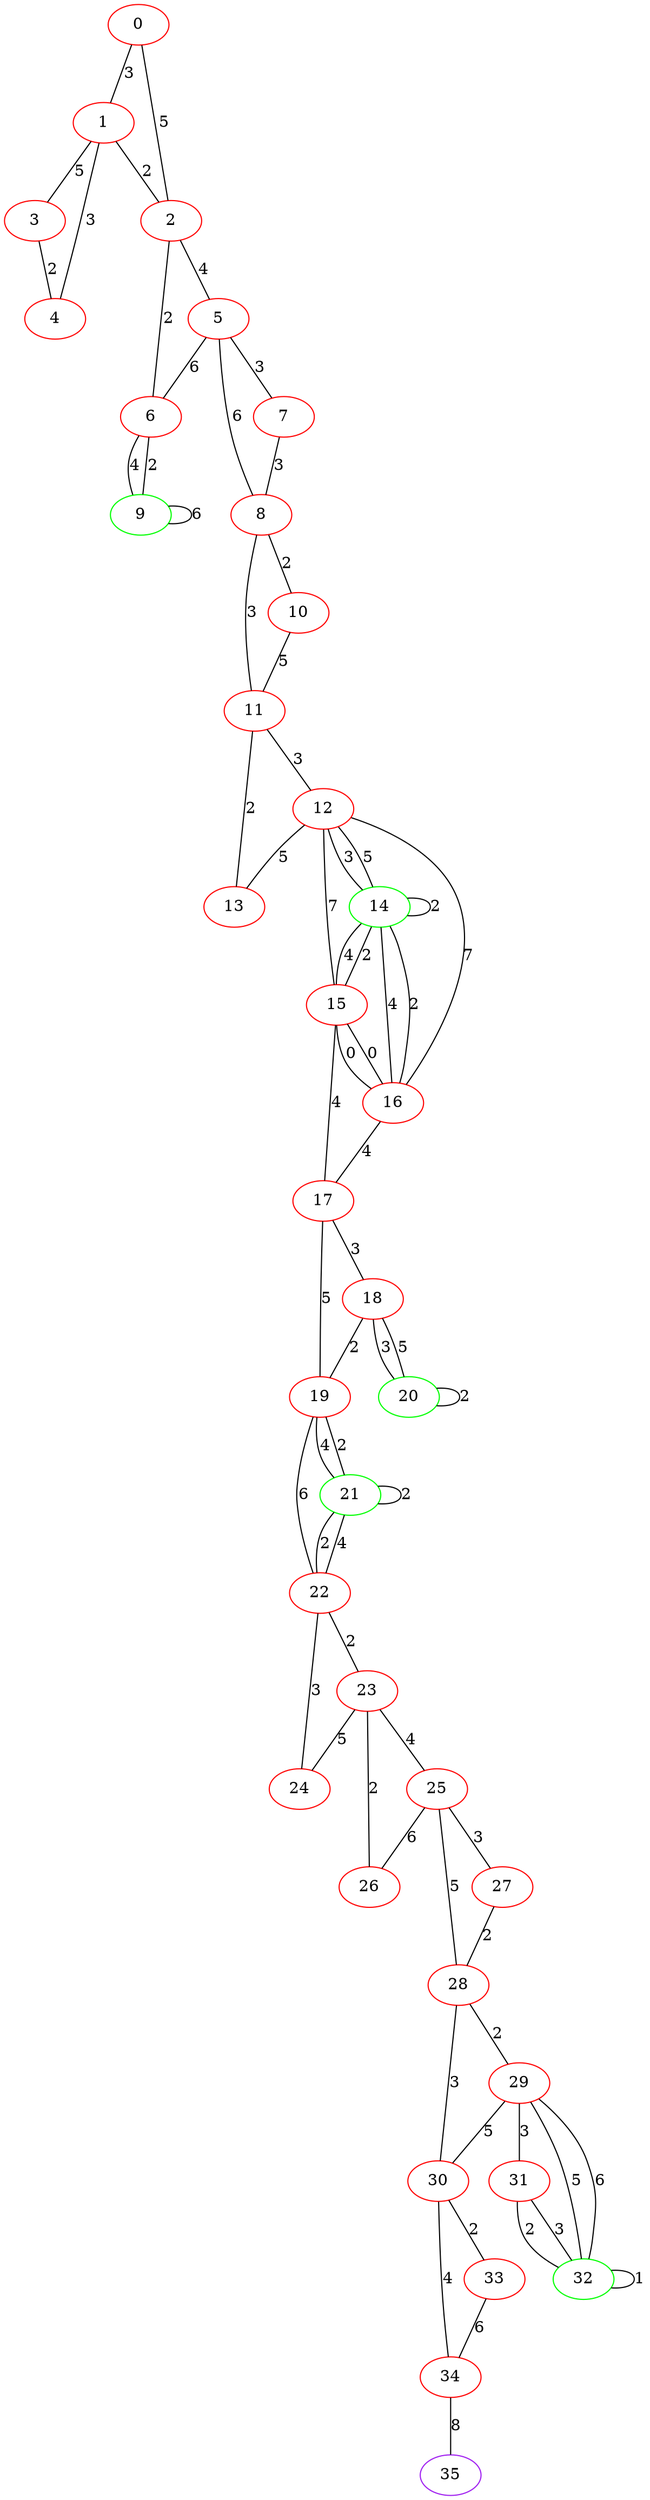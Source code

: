 graph "" {
0 [color=red, weight=1];
1 [color=red, weight=1];
2 [color=red, weight=1];
3 [color=red, weight=1];
4 [color=red, weight=1];
5 [color=red, weight=1];
6 [color=red, weight=1];
7 [color=red, weight=1];
8 [color=red, weight=1];
9 [color=green, weight=2];
10 [color=red, weight=1];
11 [color=red, weight=1];
12 [color=red, weight=1];
13 [color=red, weight=1];
14 [color=green, weight=2];
15 [color=red, weight=1];
16 [color=red, weight=1];
17 [color=red, weight=1];
18 [color=red, weight=1];
19 [color=red, weight=1];
20 [color=green, weight=2];
21 [color=green, weight=2];
22 [color=red, weight=1];
23 [color=red, weight=1];
24 [color=red, weight=1];
25 [color=red, weight=1];
26 [color=red, weight=1];
27 [color=red, weight=1];
28 [color=red, weight=1];
29 [color=red, weight=1];
30 [color=red, weight=1];
31 [color=red, weight=1];
32 [color=green, weight=2];
33 [color=red, weight=1];
34 [color=red, weight=1];
35 [color=purple, weight=4];
0 -- 1  [key=0, label=3];
0 -- 2  [key=0, label=5];
1 -- 2  [key=0, label=2];
1 -- 3  [key=0, label=5];
1 -- 4  [key=0, label=3];
2 -- 5  [key=0, label=4];
2 -- 6  [key=0, label=2];
3 -- 4  [key=0, label=2];
5 -- 8  [key=0, label=6];
5 -- 6  [key=0, label=6];
5 -- 7  [key=0, label=3];
6 -- 9  [key=0, label=2];
6 -- 9  [key=1, label=4];
7 -- 8  [key=0, label=3];
8 -- 10  [key=0, label=2];
8 -- 11  [key=0, label=3];
9 -- 9  [key=0, label=6];
10 -- 11  [key=0, label=5];
11 -- 12  [key=0, label=3];
11 -- 13  [key=0, label=2];
12 -- 16  [key=0, label=7];
12 -- 13  [key=0, label=5];
12 -- 14  [key=0, label=3];
12 -- 14  [key=1, label=5];
12 -- 15  [key=0, label=7];
14 -- 16  [key=0, label=4];
14 -- 16  [key=1, label=2];
14 -- 14  [key=0, label=2];
14 -- 15  [key=0, label=4];
14 -- 15  [key=1, label=2];
15 -- 16  [key=0, label=0];
15 -- 16  [key=1, label=0];
15 -- 17  [key=0, label=4];
16 -- 17  [key=0, label=4];
17 -- 18  [key=0, label=3];
17 -- 19  [key=0, label=5];
18 -- 19  [key=0, label=2];
18 -- 20  [key=0, label=3];
18 -- 20  [key=1, label=5];
19 -- 21  [key=0, label=2];
19 -- 21  [key=1, label=4];
19 -- 22  [key=0, label=6];
20 -- 20  [key=0, label=2];
21 -- 21  [key=0, label=2];
21 -- 22  [key=0, label=4];
21 -- 22  [key=1, label=2];
22 -- 24  [key=0, label=3];
22 -- 23  [key=0, label=2];
23 -- 24  [key=0, label=5];
23 -- 25  [key=0, label=4];
23 -- 26  [key=0, label=2];
25 -- 26  [key=0, label=6];
25 -- 27  [key=0, label=3];
25 -- 28  [key=0, label=5];
27 -- 28  [key=0, label=2];
28 -- 29  [key=0, label=2];
28 -- 30  [key=0, label=3];
29 -- 32  [key=0, label=5];
29 -- 32  [key=1, label=6];
29 -- 30  [key=0, label=5];
29 -- 31  [key=0, label=3];
30 -- 33  [key=0, label=2];
30 -- 34  [key=0, label=4];
31 -- 32  [key=0, label=2];
31 -- 32  [key=1, label=3];
32 -- 32  [key=0, label=1];
33 -- 34  [key=0, label=6];
34 -- 35  [key=0, label=8];
}
